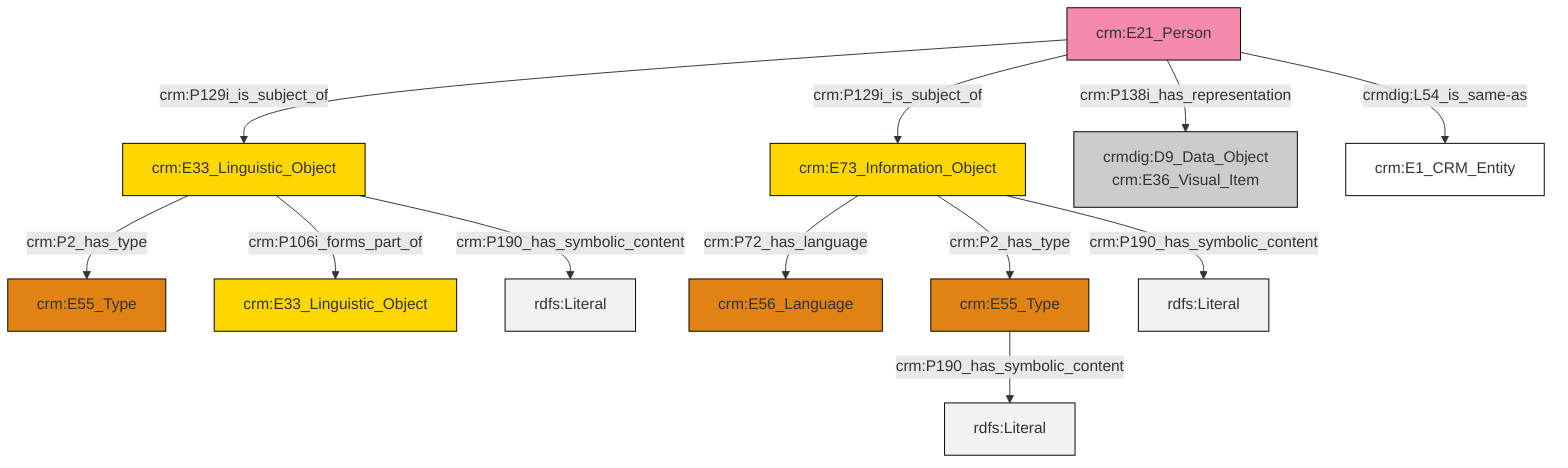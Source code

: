 graph TD
classDef Literal fill:#f2f2f2,stroke:#000000;
classDef CRM_Entity fill:#FFFFFF,stroke:#000000;
classDef Temporal_Entity fill:#00C9E6, stroke:#000000;
classDef Type fill:#E18312, stroke:#000000;
classDef Time-Span fill:#2C9C91, stroke:#000000;
classDef Appellation fill:#FFEB7F, stroke:#000000;
classDef Place fill:#008836, stroke:#000000;
classDef Persistent_Item fill:#B266B2, stroke:#000000;
classDef Conceptual_Object fill:#FFD700, stroke:#000000;
classDef Physical_Thing fill:#D2B48C, stroke:#000000;
classDef Actor fill:#f58aad, stroke:#000000;
classDef PC_Classes fill:#4ce600, stroke:#000000;
classDef Multi fill:#cccccc,stroke:#000000;

2["crm:E73_Information_Object"]:::Conceptual_Object -->|crm:P72_has_language| 0["crm:E56_Language"]:::Type
3["crm:E21_Person"]:::Actor -->|crm:P129i_is_subject_of| 4["crm:E33_Linguistic_Object"]:::Conceptual_Object
3["crm:E21_Person"]:::Actor -->|crm:P129i_is_subject_of| 2["crm:E73_Information_Object"]:::Conceptual_Object
4["crm:E33_Linguistic_Object"]:::Conceptual_Object -->|crm:P2_has_type| 5["crm:E55_Type"]:::Type
4["crm:E33_Linguistic_Object"]:::Conceptual_Object -->|crm:P106i_forms_part_of| 14["crm:E33_Linguistic_Object"]:::Conceptual_Object
4["crm:E33_Linguistic_Object"]:::Conceptual_Object -->|crm:P190_has_symbolic_content| 15[rdfs:Literal]:::Literal
2["crm:E73_Information_Object"]:::Conceptual_Object -->|crm:P2_has_type| 7["crm:E55_Type"]:::Type
3["crm:E21_Person"]:::Actor -->|crm:P138i_has_representation| 12["crmdig:D9_Data_Object<br>crm:E36_Visual_Item"]:::Multi
2["crm:E73_Information_Object"]:::Conceptual_Object -->|crm:P190_has_symbolic_content| 17[rdfs:Literal]:::Literal
7["crm:E55_Type"]:::Type -->|crm:P190_has_symbolic_content| 20[rdfs:Literal]:::Literal
3["crm:E21_Person"]:::Actor -->|crmdig:L54_is_same-as| 9["crm:E1_CRM_Entity"]:::CRM_Entity